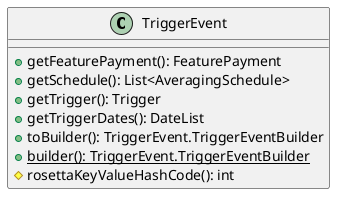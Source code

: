 @startuml

    class TriggerEvent [[TriggerEvent.html]] {
        +getFeaturePayment(): FeaturePayment
        +getSchedule(): List<AveragingSchedule>
        +getTrigger(): Trigger
        +getTriggerDates(): DateList
        +toBuilder(): TriggerEvent.TriggerEventBuilder
        {static} +builder(): TriggerEvent.TriggerEventBuilder
        #rosettaKeyValueHashCode(): int
    }

@enduml
